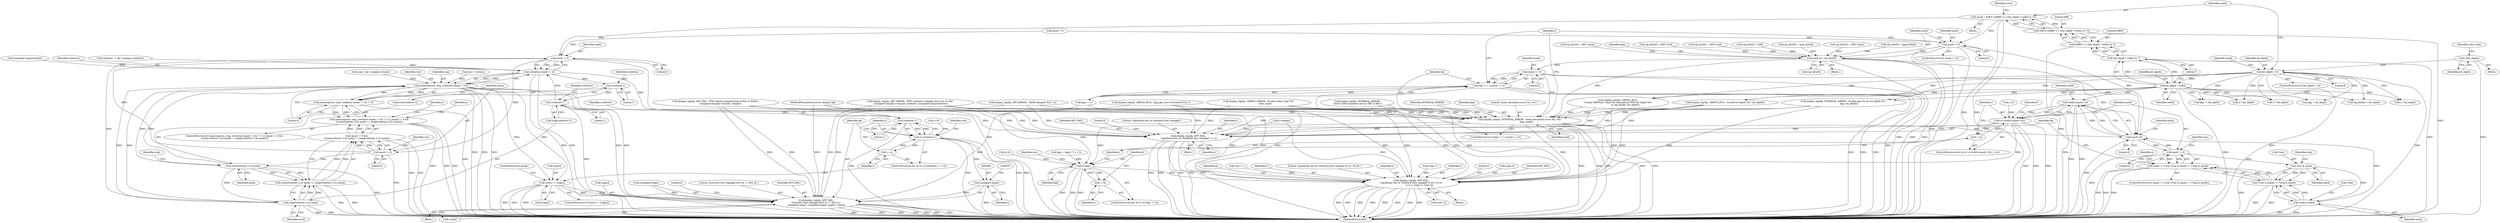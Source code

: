 digraph "0_Android_9d4853418ab2f754c2b63e091c29c5529b8b86ca_21@integer" {
"1000265" [label="(Call,mask = 0xff & (0xff00 >> ((bit_depth * width) & 7)))"];
"1000267" [label="(Call,0xff & (0xff00 >> ((bit_depth * width) & 7)))"];
"1000269" [label="(Call,0xff00 >> ((bit_depth * width) & 7))"];
"1000271" [label="(Call,(bit_depth * width) & 7)"];
"1000272" [label="(Call,bit_depth * width)"];
"1000261" [label="(Call,bit_depth < 8)"];
"1000176" [label="(Call,C(bit_depth))"];
"1000340" [label="(Call,mask != 0)"];
"1000338" [label="(Call,rowbytes-(mask != 0))"];
"1000335" [label="(Call,memcmp(row, orig, rowbytes-(mask != 0)))"];
"1000334" [label="(Call,memcmp(row, orig, rowbytes-(mask != 0)) != 0)"];
"1000333" [label="(Call,memcmp(row, orig, rowbytes-(mask != 0)) != 0 || (mask != 0 &&\n ((row[rowbytes-1] & mask) != (orig[rowbytes-1] & mask))))"];
"1000349" [label="(Call,row[rowbytes-1] & mask)"];
"1000348" [label="(Call,(row[rowbytes-1] & mask) != (orig[rowbytes-1] & mask))"];
"1000344" [label="(Call,mask != 0 &&\n ((row[rowbytes-1] & mask) != (orig[rowbytes-1] & mask)))"];
"1000356" [label="(Call,orig[rowbytes-1] & mask)"];
"1000377" [label="(Call,row[x] != orig[x])"];
"1000385" [label="(Call,display_log(dp, APP_FAIL,\n \"byte(%lu,%lu) changed 0x%.2x -> 0x%.2x\",\n (unsigned long)x, (unsigned long)y, orig[x], row[x]))"];
"1000352" [label="(Call,rowbytes-1)"];
"1000359" [label="(Call,rowbytes-1)"];
"1000371" [label="(Call,rowbytes-1)"];
"1000369" [label="(Call,x<rowbytes-1)"];
"1000374" [label="(Call,++x)"];
"1000389" [label="(Call,(unsigned long)x)"];
"1000345" [label="(Call,mask != 0)"];
"1000735" [label="(Call,mask != 0)"];
"1000739" [label="(Call,mask &= sig_bits[0])"];
"1000749" [label="(Call,mask == 0)"];
"1000745" [label="(Call,bpp != 1 || mask == 0)"];
"1000752" [label="(Call,display_log(dp, INTERNAL_ERROR, \"mask calculation error %u, %u\",\n                  bpp, mask))"];
"1000791" [label="(Call,mask!=0)"];
"1000789" [label="(Call,width-(mask!=0))"];
"1000787" [label="(Call,x<(width-(mask!=0)))"];
"1000794" [label="(Call,++x)"];
"1000825" [label="(Call,display_log(dp, APP_FAIL,\n \"significant bits at (%lu[%u],%lu) changed %.2x->%.2x\",\n                        x, b, y, orig[-1], row[-1]))"];
"1000857" [label="(Call,display_log(dp, APP_FAIL,\n \"significant bits at (%lu[end],%lu) changed\", x, y))"];
"1000844" [label="(Call,mask != 0)"];
"1000843" [label="(Call,mask != 0 && (*row & mask) != (*orig & mask))"];
"1000848" [label="(Call,*row & mask)"];
"1000847" [label="(Call,(*row & mask) != (*orig & mask))"];
"1000852" [label="(Call,*orig & mask)"];
"1000802" [label="(Call,b<bpp)"];
"1000805" [label="(Call,++b)"];
"1000457" [label="(Call,2 * bit_depth)"];
"1000739" [label="(Call,mask &= sig_bits[0])"];
"1000791" [label="(Call,mask!=0)"];
"1000333" [label="(Call,memcmp(row, orig, rowbytes-(mask != 0)) != 0 || (mask != 0 &&\n ((row[rowbytes-1] & mask) != (orig[rowbytes-1] & mask))))"];
"1000744" [label="(ControlStructure,if (bpp != 1 || mask == 0))"];
"1000316" [label="(Identifier,y)"];
"1000351" [label="(Identifier,row)"];
"1000369" [label="(Call,x<rowbytes-1)"];
"1000429" [label="(Call,sig_bits[0] = sBIT->gray)"];
"1000387" [label="(Identifier,APP_FAIL)"];
"1000794" [label="(Call,++x)"];
"1000373" [label="(Literal,1)"];
"1000345" [label="(Call,mask != 0)"];
"1000395" [label="(Call,orig[x])"];
"1000346" [label="(Identifier,mask)"];
"1000736" [label="(Identifier,mask)"];
"1000813" [label="(Identifier,row)"];
"1000819" [label="(Call,orig++)"];
"1000793" [label="(Literal,0)"];
"1000354" [label="(Literal,1)"];
"1000357" [label="(Call,orig[rowbytes-1])"];
"1000788" [label="(Identifier,x)"];
"1000377" [label="(Call,row[x] != orig[x])"];
"1000687" [label="(Call,sig_bits[0] = (png_byte)b)"];
"1000284" [label="(Call,display_log(dp, LIBPNG_BUG, \"png_get_rows returned NULL\"))"];
"1000836" [label="(Call,row[-1])"];
"1000334" [label="(Call,memcmp(row, orig, rowbytes-(mask != 0)) != 0)"];
"1000374" [label="(Call,++x)"];
"1000177" [label="(Identifier,bit_depth)"];
"1000131" [label="(MethodParameterIn,struct display *dp)"];
"1000272" [label="(Call,bit_depth * width)"];
"1000555" [label="(Call,sig_bits[b] > bit_depth)"];
"1000363" [label="(Block,)"];
"1000784" [label="(Call,x=0)"];
"1000831" [label="(Identifier,y)"];
"1000386" [label="(Identifier,dp)"];
"1000525" [label="(Call,display_log(dp, LIBPNG_ERROR, \"invalid colour type %d\",\n                  color_type))"];
"1000861" [label="(Identifier,x)"];
"1000392" [label="(Call,(unsigned long)y)"];
"1000384" [label="(ControlStructure,break;)"];
"1000385" [label="(Call,display_log(dp, APP_FAIL,\n \"byte(%lu,%lu) changed 0x%.2x -> 0x%.2x\",\n (unsigned long)x, (unsigned long)y, orig[x], row[x]))"];
"1000273" [label="(Identifier,bit_depth)"];
"1000350" [label="(Call,row[rowbytes-1])"];
"1000852" [label="(Call,*orig & mask)"];
"1000375" [label="(Identifier,x)"];
"1000842" [label="(ControlStructure,if (mask != 0 && (*row & mask) != (*orig & mask)))"];
"1000859" [label="(Identifier,APP_FAIL)"];
"1000800" [label="(Identifier,b)"];
"1000741" [label="(Call,sig_bits[0])"];
"1000371" [label="(Call,rowbytes-1)"];
"1000336" [label="(Identifier,row)"];
"1000841" [label="(Literal,0)"];
"1000843" [label="(Call,mask != 0 && (*row & mask) != (*orig & mask))"];
"1000751" [label="(Literal,0)"];
"1000735" [label="(Call,mask != 0)"];
"1000783" [label="(ControlStructure,for (x=0; x<(width-(mask!=0)); ++x))"];
"1000856" [label="(Block,)"];
"1000860" [label="(Literal,\"significant bits at (%lu[end],%lu) changed\")"];
"1000176" [label="(Call,C(bit_depth))"];
"1000832" [label="(Call,orig[-1])"];
"1000441" [label="(Call,sig_bits[0] = sBIT->gray)"];
"1000361" [label="(Literal,1)"];
"1000236" [label="(Call,display_log(dp, APP_ERROR, \"PNG rowbytes changed from %lu to %lu\",\n (unsigned long)dp->original_rowbytes, (unsigned long)rowbytes))"];
"1000789" [label="(Call,width-(mask!=0))"];
"1000747" [label="(Identifier,bpp)"];
"1000367" [label="(Identifier,x)"];
"1000342" [label="(Literal,0)"];
"1000211" [label="(Call,display_log(dp, APP_FAIL, \"PNG chunks changed from 0x%lx to 0x%lx\",\n             (unsigned long)dp->chunks, chunks))"];
"1000845" [label="(Identifier,mask)"];
"1000737" [label="(Literal,0)"];
"1000366" [label="(Call,x=0)"];
"1000353" [label="(Identifier,rowbytes)"];
"1000560" [label="(Call,display_log(dp, LIBPNG_BUG,\n \"invalid sBIT[%u]  value %d returned for PNG bit depth %d\",\n                     b, sig_bits[b], bit_depth))"];
"1000578" [label="(Call,display_log(dp, INTERNAL_ERROR, \"invalid bpp %u for bit_depth %u\",\n               bpp, bit_depth))"];
"1000754" [label="(Identifier,INTERNAL_ERROR)"];
"1000806" [label="(Identifier,b)"];
"1000267" [label="(Call,0xff & (0xff00 >> ((bit_depth * width) & 7)))"];
"1000348" [label="(Call,(row[rowbytes-1] & mask) != (orig[rowbytes-1] & mask))"];
"1000358" [label="(Identifier,orig)"];
"1000337" [label="(Identifier,orig)"];
"1000854" [label="(Identifier,orig)"];
"1000462" [label="(Call,sig_bits[0] = sBIT->red)"];
"1000745" [label="(Call,bpp != 1 || mask == 0)"];
"1000352" [label="(Call,rowbytes-1)"];
"1000802" [label="(Call,b<bpp)"];
"1000756" [label="(Identifier,bpp)"];
"1000827" [label="(Identifier,APP_FAIL)"];
"1000341" [label="(Identifier,mask)"];
"1000370" [label="(Identifier,x)"];
"1000359" [label="(Call,rowbytes-1)"];
"1000755" [label="(Literal,\"mask calculation error %u, %u\")"];
"1000826" [label="(Identifier,dp)"];
"1000376" [label="(ControlStructure,if (row[x] != orig[x]))"];
"1000850" [label="(Identifier,row)"];
"1000787" [label="(Call,x<(width-(mask!=0)))"];
"1000659" [label="(Call,sig_bits[0] = 0xff)"];
"1000753" [label="(Identifier,dp)"];
"1000188" [label="(Call,display_log(dp, APP_ERROR, \"IHDR changed (%s)\", e))"];
"1000344" [label="(Call,mask != 0 &&\n ((row[rowbytes-1] & mask) != (orig[rowbytes-1] & mask)))"];
"1000339" [label="(Identifier,rowbytes)"];
"1000824" [label="(Block,)"];
"1000857" [label="(Call,display_log(dp, APP_FAIL,\n \"significant bits at (%lu[end],%lu) changed\", x, y))"];
"1000268" [label="(Literal,0xff)"];
"1000379" [label="(Identifier,row)"];
"1000372" [label="(Identifier,rowbytes)"];
"1000274" [label="(Identifier,width)"];
"1000812" [label="(Call,row++)"];
"1000721" [label="(Call,display_log(dp, LIBPNG_BUG, \"invalid bit depth %d\", bit_depth))"];
"1000738" [label="(Block,)"];
"1000362" [label="(Identifier,mask)"];
"1000402" [label="(Literal,0)"];
"1000325" [label="(Call,orig = dp->original_rows[y])"];
"1000485" [label="(Call,3 * bit_depth)"];
"1000853" [label="(Call,*orig)"];
"1000847" [label="(Call,(*row & mask) != (*orig & mask))"];
"1000520" [label="(Call,4 * bit_depth)"];
"1000746" [label="(Call,bpp != 1)"];
"1000846" [label="(Literal,0)"];
"1000277" [label="(Call,mask = 0)"];
"1000389" [label="(Call,(unsigned long)x)"];
"1000830" [label="(Identifier,b)"];
"1000855" [label="(Identifier,mask)"];
"1000803" [label="(Identifier,b)"];
"1000727" [label="(Call,bpp = (bpp+7) >> 3)"];
"1000750" [label="(Identifier,mask)"];
"1000825" [label="(Call,display_log(dp, APP_FAIL,\n \"significant bits at (%lu[%u],%lu) changed %.2x->%.2x\",\n                        x, b, y, orig[-1], row[-1]))"];
"1000265" [label="(Call,mask = 0xff & (0xff00 >> ((bit_depth * width) & 7)))"];
"1000805" [label="(Call,++b)"];
"1000262" [label="(Identifier,bit_depth)"];
"1000740" [label="(Identifier,mask)"];
"1000712" [label="(Call,sig_bits[0] = (png_byte)b)"];
"1000335" [label="(Call,memcmp(row, orig, rowbytes-(mask != 0)))"];
"1000849" [label="(Call,*row)"];
"1000864" [label="(Literal,0)"];
"1000436" [label="(Call,bpp = bit_depth)"];
"1000356" [label="(Call,orig[rowbytes-1] & mask)"];
"1000752" [label="(Call,display_log(dp, INTERNAL_ERROR, \"mask calculation error %u, %u\",\n                  bpp, mask))"];
"1000381" [label="(Call,orig[x])"];
"1000319" [label="(Call,row = rows[y])"];
"1000231" [label="(Call,rowbytes != dp->original_rowbytes)"];
"1000844" [label="(Call,mask != 0)"];
"1000343" [label="(Literal,0)"];
"1000338" [label="(Call,rowbytes-(mask != 0))"];
"1000347" [label="(Literal,0)"];
"1000349" [label="(Call,row[rowbytes-1] & mask)"];
"1000848" [label="(Call,*row & mask)"];
"1000490" [label="(Call,sig_bits[0] = sBIT->red)"];
"1000391" [label="(Identifier,x)"];
"1000574" [label="(Call,bpp != bit_depth)"];
"1000421" [label="(Call,display_log(dp, INTERNAL_ERROR,\n \"active shift transform but no sBIT in file\"))"];
"1000828" [label="(Literal,\"significant bits at (%lu[%u],%lu) changed %.2x->%.2x\")"];
"1000282" [label="(Identifier,rows)"];
"1000269" [label="(Call,0xff00 >> ((bit_depth * width) & 7))"];
"1000260" [label="(ControlStructure,if (bit_depth < 8))"];
"1000245" [label="(Call,(unsigned long)rowbytes)"];
"1000261" [label="(Call,bit_depth < 8)"];
"1000340" [label="(Call,mask != 0)"];
"1000749" [label="(Call,mask == 0)"];
"1000275" [label="(Literal,7)"];
"1000278" [label="(Identifier,mask)"];
"1000365" [label="(ControlStructure,for (x=0; x<rowbytes-1; ++x))"];
"1000867" [label="(MethodReturn,RET)"];
"1000179" [label="(Identifier,color_type)"];
"1000798" [label="(ControlStructure,for (b=0; b<bpp; ++b))"];
"1000271" [label="(Call,(bit_depth * width) & 7)"];
"1000804" [label="(Identifier,bpp)"];
"1000398" [label="(Call,row[x])"];
"1000360" [label="(Identifier,rowbytes)"];
"1000829" [label="(Identifier,x)"];
"1000858" [label="(Identifier,dp)"];
"1000270" [label="(Literal,0xff00)"];
"1000757" [label="(Identifier,mask)"];
"1000355" [label="(Identifier,mask)"];
"1000799" [label="(Call,b=0)"];
"1000378" [label="(Call,row[x])"];
"1000792" [label="(Identifier,mask)"];
"1000851" [label="(Identifier,mask)"];
"1000388" [label="(Literal,\"byte(%lu,%lu) changed 0x%.2x -> 0x%.2x\")"];
"1000734" [label="(ControlStructure,if (mask != 0))"];
"1000790" [label="(Identifier,width)"];
"1000264" [label="(Block,)"];
"1000760" [label="(Identifier,y)"];
"1000332" [label="(ControlStructure,if (memcmp(row, orig, rowbytes-(mask != 0)) != 0 || (mask != 0 &&\n ((row[rowbytes-1] & mask) != (orig[rowbytes-1] & mask)))))"];
"1000766" [label="(Identifier,y)"];
"1000266" [label="(Identifier,mask)"];
"1000263" [label="(Literal,8)"];
"1000133" [label="(Block,)"];
"1000795" [label="(Identifier,x)"];
"1000762" [label="(Call,y<height)"];
"1000862" [label="(Identifier,y)"];
"1000265" -> "1000264"  [label="AST: "];
"1000265" -> "1000267"  [label="CFG: "];
"1000266" -> "1000265"  [label="AST: "];
"1000267" -> "1000265"  [label="AST: "];
"1000282" -> "1000265"  [label="CFG: "];
"1000265" -> "1000867"  [label="DDG: "];
"1000265" -> "1000867"  [label="DDG: "];
"1000267" -> "1000265"  [label="DDG: "];
"1000267" -> "1000265"  [label="DDG: "];
"1000265" -> "1000340"  [label="DDG: "];
"1000265" -> "1000735"  [label="DDG: "];
"1000267" -> "1000269"  [label="CFG: "];
"1000268" -> "1000267"  [label="AST: "];
"1000269" -> "1000267"  [label="AST: "];
"1000267" -> "1000867"  [label="DDG: "];
"1000269" -> "1000267"  [label="DDG: "];
"1000269" -> "1000267"  [label="DDG: "];
"1000269" -> "1000271"  [label="CFG: "];
"1000270" -> "1000269"  [label="AST: "];
"1000271" -> "1000269"  [label="AST: "];
"1000269" -> "1000867"  [label="DDG: "];
"1000271" -> "1000269"  [label="DDG: "];
"1000271" -> "1000269"  [label="DDG: "];
"1000271" -> "1000275"  [label="CFG: "];
"1000272" -> "1000271"  [label="AST: "];
"1000275" -> "1000271"  [label="AST: "];
"1000271" -> "1000867"  [label="DDG: "];
"1000272" -> "1000271"  [label="DDG: "];
"1000272" -> "1000271"  [label="DDG: "];
"1000272" -> "1000274"  [label="CFG: "];
"1000273" -> "1000272"  [label="AST: "];
"1000274" -> "1000272"  [label="AST: "];
"1000275" -> "1000272"  [label="CFG: "];
"1000272" -> "1000867"  [label="DDG: "];
"1000272" -> "1000867"  [label="DDG: "];
"1000261" -> "1000272"  [label="DDG: "];
"1000272" -> "1000436"  [label="DDG: "];
"1000272" -> "1000457"  [label="DDG: "];
"1000272" -> "1000485"  [label="DDG: "];
"1000272" -> "1000520"  [label="DDG: "];
"1000272" -> "1000555"  [label="DDG: "];
"1000272" -> "1000560"  [label="DDG: "];
"1000272" -> "1000574"  [label="DDG: "];
"1000272" -> "1000578"  [label="DDG: "];
"1000272" -> "1000721"  [label="DDG: "];
"1000272" -> "1000789"  [label="DDG: "];
"1000261" -> "1000260"  [label="AST: "];
"1000261" -> "1000263"  [label="CFG: "];
"1000262" -> "1000261"  [label="AST: "];
"1000263" -> "1000261"  [label="AST: "];
"1000266" -> "1000261"  [label="CFG: "];
"1000278" -> "1000261"  [label="CFG: "];
"1000261" -> "1000867"  [label="DDG: "];
"1000261" -> "1000867"  [label="DDG: "];
"1000176" -> "1000261"  [label="DDG: "];
"1000261" -> "1000436"  [label="DDG: "];
"1000261" -> "1000457"  [label="DDG: "];
"1000261" -> "1000485"  [label="DDG: "];
"1000261" -> "1000520"  [label="DDG: "];
"1000261" -> "1000555"  [label="DDG: "];
"1000261" -> "1000560"  [label="DDG: "];
"1000261" -> "1000574"  [label="DDG: "];
"1000261" -> "1000578"  [label="DDG: "];
"1000261" -> "1000721"  [label="DDG: "];
"1000176" -> "1000133"  [label="AST: "];
"1000176" -> "1000177"  [label="CFG: "];
"1000177" -> "1000176"  [label="AST: "];
"1000179" -> "1000176"  [label="CFG: "];
"1000176" -> "1000867"  [label="DDG: "];
"1000340" -> "1000338"  [label="AST: "];
"1000340" -> "1000342"  [label="CFG: "];
"1000341" -> "1000340"  [label="AST: "];
"1000342" -> "1000340"  [label="AST: "];
"1000338" -> "1000340"  [label="CFG: "];
"1000340" -> "1000867"  [label="DDG: "];
"1000340" -> "1000338"  [label="DDG: "];
"1000340" -> "1000338"  [label="DDG: "];
"1000277" -> "1000340"  [label="DDG: "];
"1000356" -> "1000340"  [label="DDG: "];
"1000345" -> "1000340"  [label="DDG: "];
"1000340" -> "1000345"  [label="DDG: "];
"1000338" -> "1000335"  [label="AST: "];
"1000339" -> "1000338"  [label="AST: "];
"1000335" -> "1000338"  [label="CFG: "];
"1000338" -> "1000867"  [label="DDG: "];
"1000338" -> "1000867"  [label="DDG: "];
"1000338" -> "1000335"  [label="DDG: "];
"1000338" -> "1000335"  [label="DDG: "];
"1000245" -> "1000338"  [label="DDG: "];
"1000359" -> "1000338"  [label="DDG: "];
"1000231" -> "1000338"  [label="DDG: "];
"1000338" -> "1000352"  [label="DDG: "];
"1000338" -> "1000371"  [label="DDG: "];
"1000335" -> "1000334"  [label="AST: "];
"1000336" -> "1000335"  [label="AST: "];
"1000337" -> "1000335"  [label="AST: "];
"1000343" -> "1000335"  [label="CFG: "];
"1000335" -> "1000867"  [label="DDG: "];
"1000335" -> "1000867"  [label="DDG: "];
"1000335" -> "1000867"  [label="DDG: "];
"1000335" -> "1000334"  [label="DDG: "];
"1000335" -> "1000334"  [label="DDG: "];
"1000335" -> "1000334"  [label="DDG: "];
"1000349" -> "1000335"  [label="DDG: "];
"1000319" -> "1000335"  [label="DDG: "];
"1000325" -> "1000335"  [label="DDG: "];
"1000356" -> "1000335"  [label="DDG: "];
"1000335" -> "1000349"  [label="DDG: "];
"1000335" -> "1000356"  [label="DDG: "];
"1000335" -> "1000377"  [label="DDG: "];
"1000335" -> "1000377"  [label="DDG: "];
"1000335" -> "1000385"  [label="DDG: "];
"1000335" -> "1000385"  [label="DDG: "];
"1000334" -> "1000333"  [label="AST: "];
"1000334" -> "1000343"  [label="CFG: "];
"1000343" -> "1000334"  [label="AST: "];
"1000346" -> "1000334"  [label="CFG: "];
"1000333" -> "1000334"  [label="CFG: "];
"1000334" -> "1000867"  [label="DDG: "];
"1000334" -> "1000333"  [label="DDG: "];
"1000334" -> "1000333"  [label="DDG: "];
"1000333" -> "1000332"  [label="AST: "];
"1000333" -> "1000344"  [label="CFG: "];
"1000344" -> "1000333"  [label="AST: "];
"1000367" -> "1000333"  [label="CFG: "];
"1000316" -> "1000333"  [label="CFG: "];
"1000333" -> "1000867"  [label="DDG: "];
"1000333" -> "1000867"  [label="DDG: "];
"1000333" -> "1000867"  [label="DDG: "];
"1000344" -> "1000333"  [label="DDG: "];
"1000344" -> "1000333"  [label="DDG: "];
"1000349" -> "1000348"  [label="AST: "];
"1000349" -> "1000355"  [label="CFG: "];
"1000350" -> "1000349"  [label="AST: "];
"1000355" -> "1000349"  [label="AST: "];
"1000358" -> "1000349"  [label="CFG: "];
"1000349" -> "1000867"  [label="DDG: "];
"1000349" -> "1000348"  [label="DDG: "];
"1000349" -> "1000348"  [label="DDG: "];
"1000345" -> "1000349"  [label="DDG: "];
"1000349" -> "1000356"  [label="DDG: "];
"1000348" -> "1000344"  [label="AST: "];
"1000348" -> "1000356"  [label="CFG: "];
"1000356" -> "1000348"  [label="AST: "];
"1000344" -> "1000348"  [label="CFG: "];
"1000348" -> "1000867"  [label="DDG: "];
"1000348" -> "1000867"  [label="DDG: "];
"1000348" -> "1000344"  [label="DDG: "];
"1000348" -> "1000344"  [label="DDG: "];
"1000356" -> "1000348"  [label="DDG: "];
"1000356" -> "1000348"  [label="DDG: "];
"1000344" -> "1000345"  [label="CFG: "];
"1000345" -> "1000344"  [label="AST: "];
"1000344" -> "1000867"  [label="DDG: "];
"1000344" -> "1000867"  [label="DDG: "];
"1000345" -> "1000344"  [label="DDG: "];
"1000345" -> "1000344"  [label="DDG: "];
"1000356" -> "1000362"  [label="CFG: "];
"1000357" -> "1000356"  [label="AST: "];
"1000362" -> "1000356"  [label="AST: "];
"1000356" -> "1000867"  [label="DDG: "];
"1000356" -> "1000867"  [label="DDG: "];
"1000377" -> "1000376"  [label="AST: "];
"1000377" -> "1000381"  [label="CFG: "];
"1000378" -> "1000377"  [label="AST: "];
"1000381" -> "1000377"  [label="AST: "];
"1000384" -> "1000377"  [label="CFG: "];
"1000375" -> "1000377"  [label="CFG: "];
"1000377" -> "1000867"  [label="DDG: "];
"1000377" -> "1000867"  [label="DDG: "];
"1000377" -> "1000867"  [label="DDG: "];
"1000377" -> "1000385"  [label="DDG: "];
"1000377" -> "1000385"  [label="DDG: "];
"1000385" -> "1000363"  [label="AST: "];
"1000385" -> "1000398"  [label="CFG: "];
"1000386" -> "1000385"  [label="AST: "];
"1000387" -> "1000385"  [label="AST: "];
"1000388" -> "1000385"  [label="AST: "];
"1000389" -> "1000385"  [label="AST: "];
"1000392" -> "1000385"  [label="AST: "];
"1000395" -> "1000385"  [label="AST: "];
"1000398" -> "1000385"  [label="AST: "];
"1000402" -> "1000385"  [label="CFG: "];
"1000385" -> "1000867"  [label="DDG: "];
"1000385" -> "1000867"  [label="DDG: "];
"1000385" -> "1000867"  [label="DDG: "];
"1000385" -> "1000867"  [label="DDG: "];
"1000385" -> "1000867"  [label="DDG: "];
"1000385" -> "1000867"  [label="DDG: "];
"1000385" -> "1000867"  [label="DDG: "];
"1000188" -> "1000385"  [label="DDG: "];
"1000211" -> "1000385"  [label="DDG: "];
"1000211" -> "1000385"  [label="DDG: "];
"1000236" -> "1000385"  [label="DDG: "];
"1000284" -> "1000385"  [label="DDG: "];
"1000131" -> "1000385"  [label="DDG: "];
"1000389" -> "1000385"  [label="DDG: "];
"1000392" -> "1000385"  [label="DDG: "];
"1000352" -> "1000350"  [label="AST: "];
"1000352" -> "1000354"  [label="CFG: "];
"1000353" -> "1000352"  [label="AST: "];
"1000354" -> "1000352"  [label="AST: "];
"1000350" -> "1000352"  [label="CFG: "];
"1000352" -> "1000359"  [label="DDG: "];
"1000359" -> "1000357"  [label="AST: "];
"1000359" -> "1000361"  [label="CFG: "];
"1000360" -> "1000359"  [label="AST: "];
"1000361" -> "1000359"  [label="AST: "];
"1000357" -> "1000359"  [label="CFG: "];
"1000359" -> "1000867"  [label="DDG: "];
"1000359" -> "1000371"  [label="DDG: "];
"1000371" -> "1000369"  [label="AST: "];
"1000371" -> "1000373"  [label="CFG: "];
"1000372" -> "1000371"  [label="AST: "];
"1000373" -> "1000371"  [label="AST: "];
"1000369" -> "1000371"  [label="CFG: "];
"1000371" -> "1000867"  [label="DDG: "];
"1000371" -> "1000369"  [label="DDG: "];
"1000371" -> "1000369"  [label="DDG: "];
"1000369" -> "1000365"  [label="AST: "];
"1000370" -> "1000369"  [label="AST: "];
"1000379" -> "1000369"  [label="CFG: "];
"1000386" -> "1000369"  [label="CFG: "];
"1000369" -> "1000867"  [label="DDG: "];
"1000369" -> "1000867"  [label="DDG: "];
"1000369" -> "1000867"  [label="DDG: "];
"1000374" -> "1000369"  [label="DDG: "];
"1000366" -> "1000369"  [label="DDG: "];
"1000369" -> "1000374"  [label="DDG: "];
"1000369" -> "1000389"  [label="DDG: "];
"1000374" -> "1000365"  [label="AST: "];
"1000374" -> "1000375"  [label="CFG: "];
"1000375" -> "1000374"  [label="AST: "];
"1000370" -> "1000374"  [label="CFG: "];
"1000389" -> "1000391"  [label="CFG: "];
"1000390" -> "1000389"  [label="AST: "];
"1000391" -> "1000389"  [label="AST: "];
"1000393" -> "1000389"  [label="CFG: "];
"1000389" -> "1000867"  [label="DDG: "];
"1000345" -> "1000347"  [label="CFG: "];
"1000346" -> "1000345"  [label="AST: "];
"1000347" -> "1000345"  [label="AST: "];
"1000351" -> "1000345"  [label="CFG: "];
"1000345" -> "1000867"  [label="DDG: "];
"1000735" -> "1000734"  [label="AST: "];
"1000735" -> "1000737"  [label="CFG: "];
"1000736" -> "1000735"  [label="AST: "];
"1000737" -> "1000735"  [label="AST: "];
"1000740" -> "1000735"  [label="CFG: "];
"1000760" -> "1000735"  [label="CFG: "];
"1000735" -> "1000867"  [label="DDG: "];
"1000735" -> "1000867"  [label="DDG: "];
"1000277" -> "1000735"  [label="DDG: "];
"1000735" -> "1000739"  [label="DDG: "];
"1000735" -> "1000791"  [label="DDG: "];
"1000739" -> "1000738"  [label="AST: "];
"1000739" -> "1000741"  [label="CFG: "];
"1000740" -> "1000739"  [label="AST: "];
"1000741" -> "1000739"  [label="AST: "];
"1000747" -> "1000739"  [label="CFG: "];
"1000739" -> "1000867"  [label="DDG: "];
"1000739" -> "1000867"  [label="DDG: "];
"1000739" -> "1000867"  [label="DDG: "];
"1000441" -> "1000739"  [label="DDG: "];
"1000659" -> "1000739"  [label="DDG: "];
"1000462" -> "1000739"  [label="DDG: "];
"1000490" -> "1000739"  [label="DDG: "];
"1000712" -> "1000739"  [label="DDG: "];
"1000687" -> "1000739"  [label="DDG: "];
"1000429" -> "1000739"  [label="DDG: "];
"1000739" -> "1000749"  [label="DDG: "];
"1000739" -> "1000752"  [label="DDG: "];
"1000739" -> "1000791"  [label="DDG: "];
"1000749" -> "1000745"  [label="AST: "];
"1000749" -> "1000751"  [label="CFG: "];
"1000750" -> "1000749"  [label="AST: "];
"1000751" -> "1000749"  [label="AST: "];
"1000745" -> "1000749"  [label="CFG: "];
"1000749" -> "1000867"  [label="DDG: "];
"1000749" -> "1000745"  [label="DDG: "];
"1000749" -> "1000745"  [label="DDG: "];
"1000749" -> "1000752"  [label="DDG: "];
"1000749" -> "1000791"  [label="DDG: "];
"1000745" -> "1000744"  [label="AST: "];
"1000745" -> "1000746"  [label="CFG: "];
"1000746" -> "1000745"  [label="AST: "];
"1000753" -> "1000745"  [label="CFG: "];
"1000760" -> "1000745"  [label="CFG: "];
"1000745" -> "1000867"  [label="DDG: "];
"1000745" -> "1000867"  [label="DDG: "];
"1000745" -> "1000867"  [label="DDG: "];
"1000746" -> "1000745"  [label="DDG: "];
"1000746" -> "1000745"  [label="DDG: "];
"1000752" -> "1000744"  [label="AST: "];
"1000752" -> "1000757"  [label="CFG: "];
"1000753" -> "1000752"  [label="AST: "];
"1000754" -> "1000752"  [label="AST: "];
"1000755" -> "1000752"  [label="AST: "];
"1000756" -> "1000752"  [label="AST: "];
"1000757" -> "1000752"  [label="AST: "];
"1000760" -> "1000752"  [label="CFG: "];
"1000752" -> "1000867"  [label="DDG: "];
"1000752" -> "1000867"  [label="DDG: "];
"1000752" -> "1000867"  [label="DDG: "];
"1000752" -> "1000867"  [label="DDG: "];
"1000752" -> "1000867"  [label="DDG: "];
"1000578" -> "1000752"  [label="DDG: "];
"1000578" -> "1000752"  [label="DDG: "];
"1000188" -> "1000752"  [label="DDG: "];
"1000421" -> "1000752"  [label="DDG: "];
"1000421" -> "1000752"  [label="DDG: "];
"1000525" -> "1000752"  [label="DDG: "];
"1000211" -> "1000752"  [label="DDG: "];
"1000721" -> "1000752"  [label="DDG: "];
"1000560" -> "1000752"  [label="DDG: "];
"1000236" -> "1000752"  [label="DDG: "];
"1000284" -> "1000752"  [label="DDG: "];
"1000131" -> "1000752"  [label="DDG: "];
"1000746" -> "1000752"  [label="DDG: "];
"1000752" -> "1000791"  [label="DDG: "];
"1000752" -> "1000802"  [label="DDG: "];
"1000752" -> "1000825"  [label="DDG: "];
"1000752" -> "1000857"  [label="DDG: "];
"1000791" -> "1000789"  [label="AST: "];
"1000791" -> "1000793"  [label="CFG: "];
"1000792" -> "1000791"  [label="AST: "];
"1000793" -> "1000791"  [label="AST: "];
"1000789" -> "1000791"  [label="CFG: "];
"1000791" -> "1000867"  [label="DDG: "];
"1000791" -> "1000789"  [label="DDG: "];
"1000791" -> "1000789"  [label="DDG: "];
"1000852" -> "1000791"  [label="DDG: "];
"1000844" -> "1000791"  [label="DDG: "];
"1000791" -> "1000844"  [label="DDG: "];
"1000789" -> "1000787"  [label="AST: "];
"1000790" -> "1000789"  [label="AST: "];
"1000787" -> "1000789"  [label="CFG: "];
"1000789" -> "1000867"  [label="DDG: "];
"1000789" -> "1000867"  [label="DDG: "];
"1000789" -> "1000787"  [label="DDG: "];
"1000789" -> "1000787"  [label="DDG: "];
"1000787" -> "1000783"  [label="AST: "];
"1000788" -> "1000787"  [label="AST: "];
"1000800" -> "1000787"  [label="CFG: "];
"1000845" -> "1000787"  [label="CFG: "];
"1000787" -> "1000867"  [label="DDG: "];
"1000787" -> "1000867"  [label="DDG: "];
"1000787" -> "1000867"  [label="DDG: "];
"1000784" -> "1000787"  [label="DDG: "];
"1000794" -> "1000787"  [label="DDG: "];
"1000787" -> "1000794"  [label="DDG: "];
"1000787" -> "1000825"  [label="DDG: "];
"1000787" -> "1000857"  [label="DDG: "];
"1000794" -> "1000783"  [label="AST: "];
"1000794" -> "1000795"  [label="CFG: "];
"1000795" -> "1000794"  [label="AST: "];
"1000788" -> "1000794"  [label="CFG: "];
"1000825" -> "1000824"  [label="AST: "];
"1000825" -> "1000836"  [label="CFG: "];
"1000826" -> "1000825"  [label="AST: "];
"1000827" -> "1000825"  [label="AST: "];
"1000828" -> "1000825"  [label="AST: "];
"1000829" -> "1000825"  [label="AST: "];
"1000830" -> "1000825"  [label="AST: "];
"1000831" -> "1000825"  [label="AST: "];
"1000832" -> "1000825"  [label="AST: "];
"1000836" -> "1000825"  [label="AST: "];
"1000841" -> "1000825"  [label="CFG: "];
"1000825" -> "1000867"  [label="DDG: "];
"1000825" -> "1000867"  [label="DDG: "];
"1000825" -> "1000867"  [label="DDG: "];
"1000825" -> "1000867"  [label="DDG: "];
"1000825" -> "1000867"  [label="DDG: "];
"1000825" -> "1000867"  [label="DDG: "];
"1000825" -> "1000867"  [label="DDG: "];
"1000825" -> "1000867"  [label="DDG: "];
"1000578" -> "1000825"  [label="DDG: "];
"1000188" -> "1000825"  [label="DDG: "];
"1000421" -> "1000825"  [label="DDG: "];
"1000525" -> "1000825"  [label="DDG: "];
"1000211" -> "1000825"  [label="DDG: "];
"1000211" -> "1000825"  [label="DDG: "];
"1000721" -> "1000825"  [label="DDG: "];
"1000560" -> "1000825"  [label="DDG: "];
"1000236" -> "1000825"  [label="DDG: "];
"1000284" -> "1000825"  [label="DDG: "];
"1000131" -> "1000825"  [label="DDG: "];
"1000802" -> "1000825"  [label="DDG: "];
"1000762" -> "1000825"  [label="DDG: "];
"1000819" -> "1000825"  [label="DDG: "];
"1000812" -> "1000825"  [label="DDG: "];
"1000857" -> "1000856"  [label="AST: "];
"1000857" -> "1000862"  [label="CFG: "];
"1000858" -> "1000857"  [label="AST: "];
"1000859" -> "1000857"  [label="AST: "];
"1000860" -> "1000857"  [label="AST: "];
"1000861" -> "1000857"  [label="AST: "];
"1000862" -> "1000857"  [label="AST: "];
"1000864" -> "1000857"  [label="CFG: "];
"1000857" -> "1000867"  [label="DDG: "];
"1000857" -> "1000867"  [label="DDG: "];
"1000857" -> "1000867"  [label="DDG: "];
"1000857" -> "1000867"  [label="DDG: "];
"1000857" -> "1000867"  [label="DDG: "];
"1000578" -> "1000857"  [label="DDG: "];
"1000188" -> "1000857"  [label="DDG: "];
"1000421" -> "1000857"  [label="DDG: "];
"1000525" -> "1000857"  [label="DDG: "];
"1000211" -> "1000857"  [label="DDG: "];
"1000211" -> "1000857"  [label="DDG: "];
"1000721" -> "1000857"  [label="DDG: "];
"1000560" -> "1000857"  [label="DDG: "];
"1000236" -> "1000857"  [label="DDG: "];
"1000284" -> "1000857"  [label="DDG: "];
"1000131" -> "1000857"  [label="DDG: "];
"1000762" -> "1000857"  [label="DDG: "];
"1000844" -> "1000843"  [label="AST: "];
"1000844" -> "1000846"  [label="CFG: "];
"1000845" -> "1000844"  [label="AST: "];
"1000846" -> "1000844"  [label="AST: "];
"1000850" -> "1000844"  [label="CFG: "];
"1000843" -> "1000844"  [label="CFG: "];
"1000844" -> "1000867"  [label="DDG: "];
"1000844" -> "1000843"  [label="DDG: "];
"1000844" -> "1000843"  [label="DDG: "];
"1000844" -> "1000848"  [label="DDG: "];
"1000843" -> "1000842"  [label="AST: "];
"1000843" -> "1000847"  [label="CFG: "];
"1000847" -> "1000843"  [label="AST: "];
"1000858" -> "1000843"  [label="CFG: "];
"1000766" -> "1000843"  [label="CFG: "];
"1000843" -> "1000867"  [label="DDG: "];
"1000843" -> "1000867"  [label="DDG: "];
"1000843" -> "1000867"  [label="DDG: "];
"1000847" -> "1000843"  [label="DDG: "];
"1000847" -> "1000843"  [label="DDG: "];
"1000848" -> "1000847"  [label="AST: "];
"1000848" -> "1000851"  [label="CFG: "];
"1000849" -> "1000848"  [label="AST: "];
"1000851" -> "1000848"  [label="AST: "];
"1000854" -> "1000848"  [label="CFG: "];
"1000848" -> "1000867"  [label="DDG: "];
"1000848" -> "1000847"  [label="DDG: "];
"1000848" -> "1000847"  [label="DDG: "];
"1000848" -> "1000852"  [label="DDG: "];
"1000847" -> "1000852"  [label="CFG: "];
"1000852" -> "1000847"  [label="AST: "];
"1000847" -> "1000867"  [label="DDG: "];
"1000847" -> "1000867"  [label="DDG: "];
"1000852" -> "1000847"  [label="DDG: "];
"1000852" -> "1000847"  [label="DDG: "];
"1000852" -> "1000855"  [label="CFG: "];
"1000853" -> "1000852"  [label="AST: "];
"1000855" -> "1000852"  [label="AST: "];
"1000852" -> "1000867"  [label="DDG: "];
"1000852" -> "1000867"  [label="DDG: "];
"1000802" -> "1000798"  [label="AST: "];
"1000802" -> "1000804"  [label="CFG: "];
"1000803" -> "1000802"  [label="AST: "];
"1000804" -> "1000802"  [label="AST: "];
"1000813" -> "1000802"  [label="CFG: "];
"1000795" -> "1000802"  [label="CFG: "];
"1000802" -> "1000867"  [label="DDG: "];
"1000802" -> "1000867"  [label="DDG: "];
"1000802" -> "1000867"  [label="DDG: "];
"1000805" -> "1000802"  [label="DDG: "];
"1000799" -> "1000802"  [label="DDG: "];
"1000746" -> "1000802"  [label="DDG: "];
"1000727" -> "1000802"  [label="DDG: "];
"1000802" -> "1000805"  [label="DDG: "];
"1000805" -> "1000798"  [label="AST: "];
"1000805" -> "1000806"  [label="CFG: "];
"1000806" -> "1000805"  [label="AST: "];
"1000803" -> "1000805"  [label="CFG: "];
}
